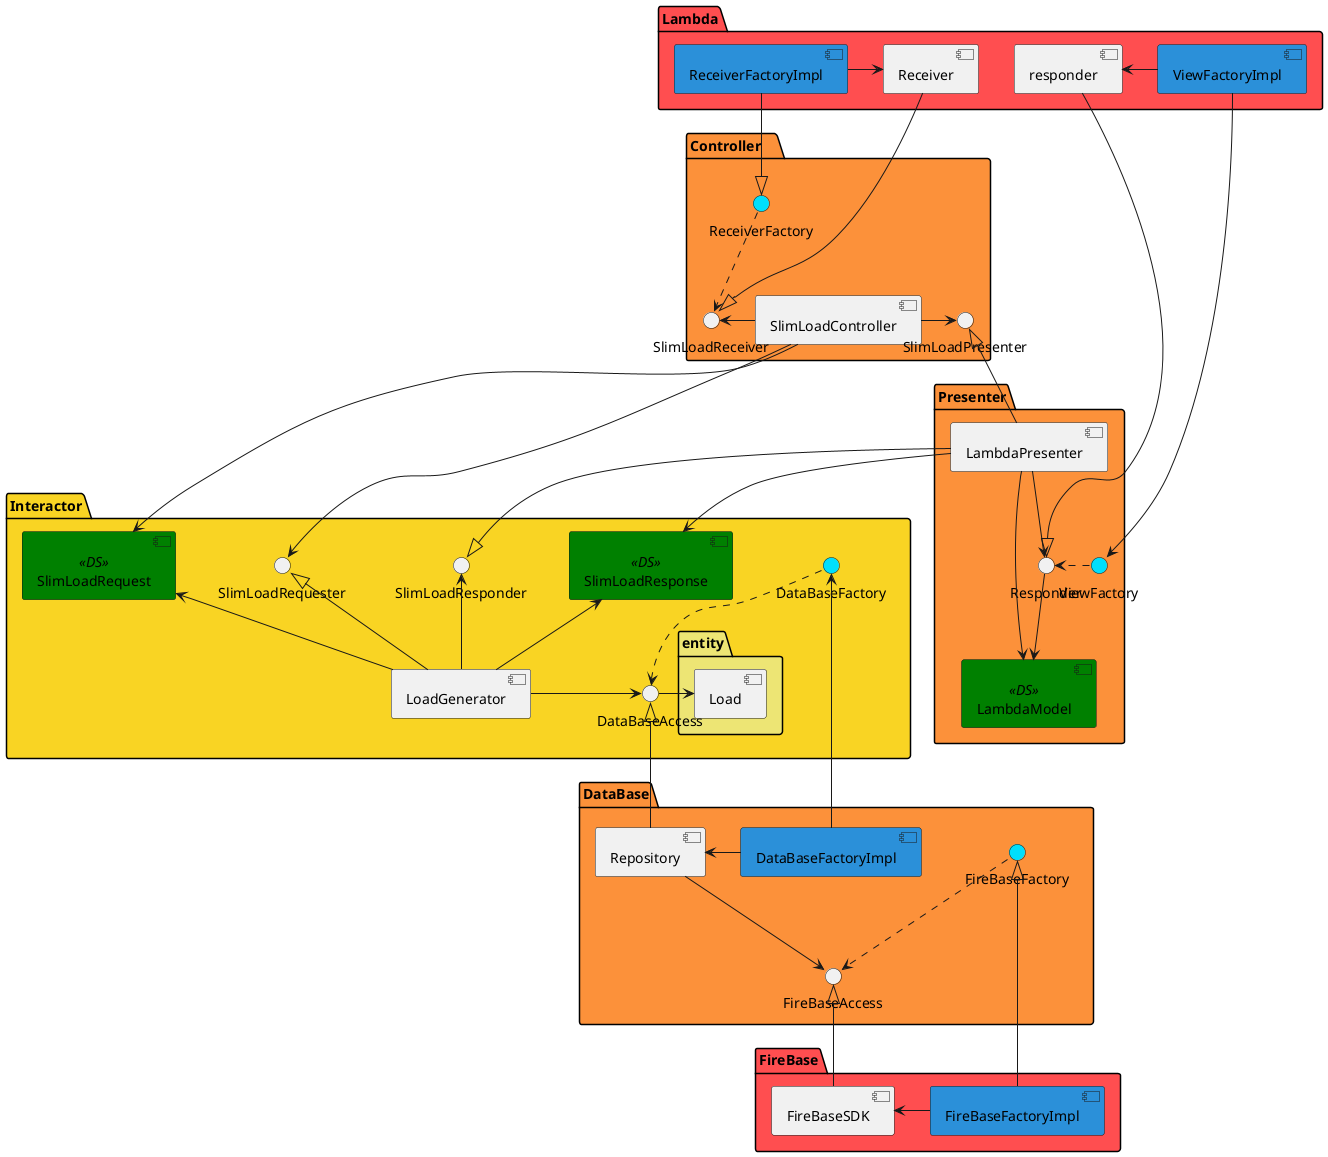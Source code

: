 @startuml
package Interactor #f9d423{
    interface DataBaseAccess
    component LoadGenerator
    component SlimLoadResponse<<DS>>#Green
    component SlimLoadRequest<<DS>>#Green
    interface SlimLoadRequester
    interface SlimLoadResponder
    interface DataBaseFactory #00dffc

    LoadGenerator -> DataBaseAccess
    LoadGenerator -up-> SlimLoadResponse
    LoadGenerator -up-> SlimLoadRequest
    LoadGenerator -up-> SlimLoadResponder
    SlimLoadRequester <|-- LoadGenerator

    package entity #ede574{
        component Load
    }
    DataBaseAccess -> Load
    DataBaseFactory ..> DataBaseAccess
}

package Controller　#fc913a{
    component SlimLoadController
    interface SlimLoadReceiver
    interface SlimLoadPresenter
    interface ReceiverFactory #00dffc

    SlimLoadController -left-> SlimLoadReceiver
    ReceiverFactory ..> SlimLoadReceiver
    SlimLoadController -> SlimLoadPresenter
}

package DataBase#fc913a{
    component Repository
    interface FireBaseAccess
    component DataBaseFactoryImpl #2b90d9
    interface FireBaseFactory #00dffc

    Repository --> FireBaseAccess
    DataBaseFactoryImpl -> Repository
    FireBaseFactory ..> FireBaseAccess
}

package FireBase#ff4e50{
    component FireBaseSDK
    component FireBaseFactoryImpl #2b90d9
    FireBaseFactoryImpl -> FireBaseSDK
}

package Presenter#fc913a{
    component LambdaPresenter
    component LambdaModel<<DS>>#Green
    interface Responder
    interface ViewFactory #00dffc

    LambdaPresenter --> LambdaModel
    Responder --> LambdaModel
    LambdaPresenter --> Responder
    ViewFactory .> Responder
}

package Lambda #ff4e50 {
   component Receiver
   component ReceiverFactoryImpl #2b90d9
   ReceiverFactoryImpl -> Receiver
   Component responder
   component ViewFactoryImpl #2b90d9

   ViewFactoryImpl -> responder
}

' Controller => Interactor
SlimLoadController -down-> SlimLoadRequest
SlimLoadController -down-> SlimLoadRequester

' Presenter => Interactor
LambdaPresenter -down-|> SlimLoadResponder
LambdaPresenter -down-> SlimLoadResponse

' DataBase => Interactor
Repository -up-|> DataBaseAccess
DataBaseFactoryImpl -up-> DataBaseFactory

' Lambda => Presenter/Controller
responder -down-|> Responder
ViewFactoryImpl -down-> ViewFactory
Receiver -down-|> SlimLoadReceiver
ReceiverFactoryImpl -down-|> ReceiverFactory

' FireBase => DataBase
FireBaseSDK -up-|> FireBaseAccess
FireBaseFactoryImpl -up-|> FireBaseFactory

' Presenter => Controller
LambdaPresenter -up-|> SlimLoadPresenter
@enduml
